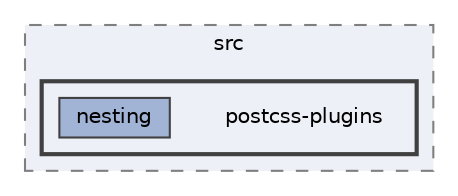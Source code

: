 digraph "pkiclassroomrescheduler/src/main/frontend/node_modules/tailwindcss/src/postcss-plugins"
{
 // LATEX_PDF_SIZE
  bgcolor="transparent";
  edge [fontname=Helvetica,fontsize=10,labelfontname=Helvetica,labelfontsize=10];
  node [fontname=Helvetica,fontsize=10,shape=box,height=0.2,width=0.4];
  compound=true
  subgraph clusterdir_97bda79244702b4cfcdafa96c2008296 {
    graph [ bgcolor="#edf0f7", pencolor="grey50", label="src", fontname=Helvetica,fontsize=10 style="filled,dashed", URL="dir_97bda79244702b4cfcdafa96c2008296.html",tooltip=""]
  subgraph clusterdir_7a8e3838582ed65ddd2f65d2691c523c {
    graph [ bgcolor="#edf0f7", pencolor="grey25", label="", fontname=Helvetica,fontsize=10 style="filled,bold", URL="dir_7a8e3838582ed65ddd2f65d2691c523c.html",tooltip=""]
    dir_7a8e3838582ed65ddd2f65d2691c523c [shape=plaintext, label="postcss-plugins"];
  dir_2740d131ed84407d55f610280b05d4af [label="nesting", fillcolor="#a2b4d6", color="grey25", style="filled", URL="dir_2740d131ed84407d55f610280b05d4af.html",tooltip=""];
  }
  }
}

